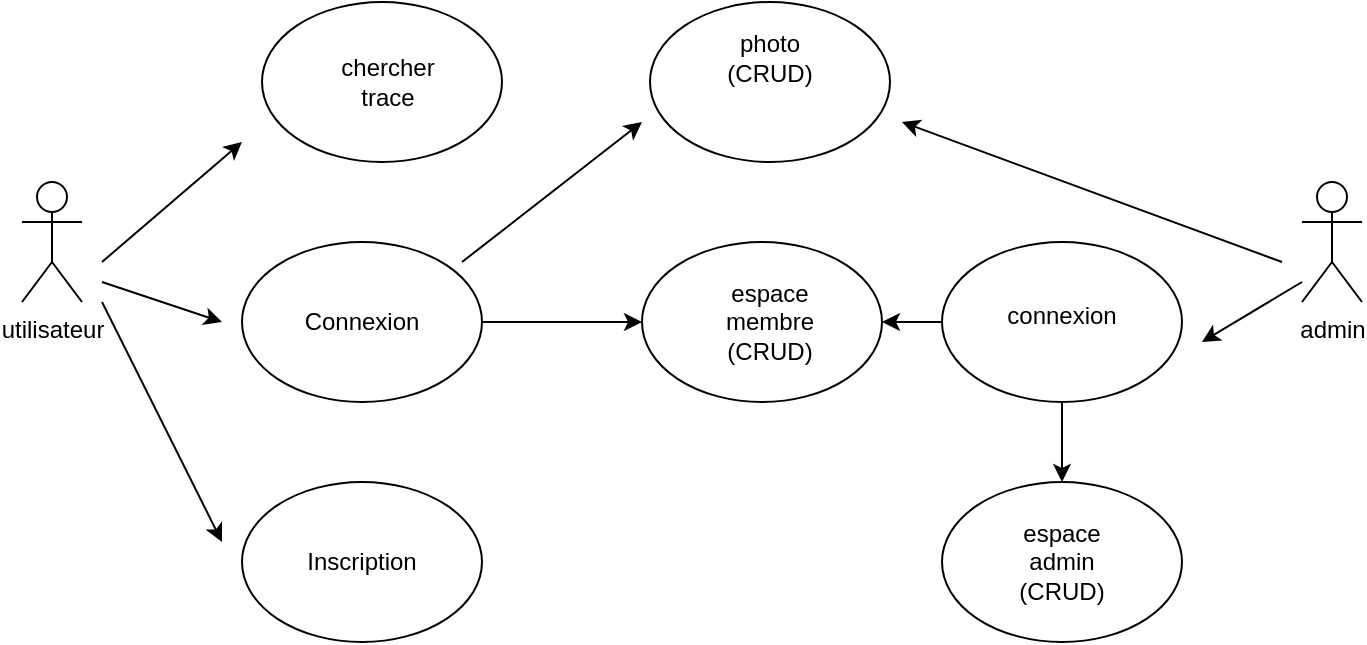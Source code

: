 <mxfile version="12.0.2" type="device" pages="1"><diagram id="fJ9rn1-OVQPhXE-bcAfk" name="Page-1"><mxGraphModel dx="1108" dy="446" grid="1" gridSize="10" guides="1" tooltips="1" connect="1" arrows="1" fold="1" page="1" pageScale="1" pageWidth="827" pageHeight="1169" math="0" shadow="0"><root><mxCell id="0"/><mxCell id="1" parent="0"/><mxCell id="CpZBEdffKt0rqJ8JgXBR-1" value="utilisateur" style="shape=umlActor;verticalLabelPosition=bottom;labelBackgroundColor=#ffffff;verticalAlign=top;html=1;outlineConnect=0;" vertex="1" parent="1"><mxGeometry x="90" y="130" width="30" height="60" as="geometry"/></mxCell><mxCell id="CpZBEdffKt0rqJ8JgXBR-20" value="" style="ellipse;whiteSpace=wrap;html=1;" vertex="1" parent="1"><mxGeometry x="210" y="40" width="120" height="80" as="geometry"/></mxCell><mxCell id="CpZBEdffKt0rqJ8JgXBR-9" value="" style="endArrow=classic;html=1;" edge="1" parent="1"><mxGeometry width="50" height="50" relative="1" as="geometry"><mxPoint x="130" y="170" as="sourcePoint"/><mxPoint x="200" y="110" as="targetPoint"/></mxGeometry></mxCell><mxCell id="CpZBEdffKt0rqJ8JgXBR-17" value="" style="edgeStyle=orthogonalEdgeStyle;rounded=0;orthogonalLoop=1;jettySize=auto;html=1;" edge="1" parent="1" source="CpZBEdffKt0rqJ8JgXBR-10" target="CpZBEdffKt0rqJ8JgXBR-16"><mxGeometry relative="1" as="geometry"/></mxCell><mxCell id="CpZBEdffKt0rqJ8JgXBR-10" value="" style="ellipse;whiteSpace=wrap;html=1;" vertex="1" parent="1"><mxGeometry x="200" y="160" width="120" height="80" as="geometry"/></mxCell><mxCell id="CpZBEdffKt0rqJ8JgXBR-16" value="" style="ellipse;whiteSpace=wrap;html=1;" vertex="1" parent="1"><mxGeometry x="400" y="160" width="120" height="80" as="geometry"/></mxCell><mxCell id="CpZBEdffKt0rqJ8JgXBR-11" value="Connexion" style="text;html=1;strokeColor=none;fillColor=none;align=center;verticalAlign=middle;whiteSpace=wrap;rounded=0;" vertex="1" parent="1"><mxGeometry x="240" y="190" width="40" height="20" as="geometry"/></mxCell><mxCell id="CpZBEdffKt0rqJ8JgXBR-12" value="" style="endArrow=classic;html=1;" edge="1" parent="1"><mxGeometry width="50" height="50" relative="1" as="geometry"><mxPoint x="130" y="180" as="sourcePoint"/><mxPoint x="190" y="200" as="targetPoint"/></mxGeometry></mxCell><mxCell id="CpZBEdffKt0rqJ8JgXBR-13" value="" style="ellipse;whiteSpace=wrap;html=1;" vertex="1" parent="1"><mxGeometry x="200" y="280" width="120" height="80" as="geometry"/></mxCell><mxCell id="CpZBEdffKt0rqJ8JgXBR-14" value="Inscription" style="text;html=1;strokeColor=none;fillColor=none;align=center;verticalAlign=middle;whiteSpace=wrap;rounded=0;" vertex="1" parent="1"><mxGeometry x="240" y="310" width="40" height="20" as="geometry"/></mxCell><mxCell id="CpZBEdffKt0rqJ8JgXBR-15" value="" style="endArrow=classic;html=1;" edge="1" parent="1"><mxGeometry width="50" height="50" relative="1" as="geometry"><mxPoint x="130" y="190" as="sourcePoint"/><mxPoint x="190" y="310" as="targetPoint"/></mxGeometry></mxCell><mxCell id="CpZBEdffKt0rqJ8JgXBR-18" value="espace membre&lt;br&gt;(CRUD)" style="text;html=1;strokeColor=none;fillColor=none;align=center;verticalAlign=middle;whiteSpace=wrap;rounded=0;" vertex="1" parent="1"><mxGeometry x="444" y="190" width="40" height="20" as="geometry"/></mxCell><mxCell id="CpZBEdffKt0rqJ8JgXBR-22" value="chercher&lt;br&gt;trace" style="text;html=1;strokeColor=none;fillColor=none;align=center;verticalAlign=middle;whiteSpace=wrap;rounded=0;" vertex="1" parent="1"><mxGeometry x="253" y="70" width="40" height="20" as="geometry"/></mxCell><mxCell id="CpZBEdffKt0rqJ8JgXBR-23" value="admin" style="shape=umlActor;verticalLabelPosition=bottom;labelBackgroundColor=#ffffff;verticalAlign=top;html=1;outlineConnect=0;" vertex="1" parent="1"><mxGeometry x="730" y="130" width="30" height="60" as="geometry"/></mxCell><mxCell id="CpZBEdffKt0rqJ8JgXBR-29" value="" style="ellipse;whiteSpace=wrap;html=1;" vertex="1" parent="1"><mxGeometry x="550" y="280" width="120" height="80" as="geometry"/></mxCell><mxCell id="CpZBEdffKt0rqJ8JgXBR-30" value="espace admin&lt;br&gt;(CRUD)" style="text;html=1;strokeColor=none;fillColor=none;align=center;verticalAlign=middle;whiteSpace=wrap;rounded=0;" vertex="1" parent="1"><mxGeometry x="590" y="310" width="40" height="20" as="geometry"/></mxCell><mxCell id="CpZBEdffKt0rqJ8JgXBR-31" value="" style="endArrow=classic;html=1;" edge="1" parent="1"><mxGeometry width="50" height="50" relative="1" as="geometry"><mxPoint x="730" y="180" as="sourcePoint"/><mxPoint x="680" y="210" as="targetPoint"/></mxGeometry></mxCell><mxCell id="CpZBEdffKt0rqJ8JgXBR-39" value="" style="edgeStyle=orthogonalEdgeStyle;rounded=0;orthogonalLoop=1;jettySize=auto;html=1;" edge="1" parent="1" source="CpZBEdffKt0rqJ8JgXBR-32"><mxGeometry relative="1" as="geometry"><mxPoint x="520" y="200" as="targetPoint"/></mxGeometry></mxCell><mxCell id="CpZBEdffKt0rqJ8JgXBR-32" value="" style="ellipse;whiteSpace=wrap;html=1;" vertex="1" parent="1"><mxGeometry x="550" y="160" width="120" height="80" as="geometry"/></mxCell><mxCell id="CpZBEdffKt0rqJ8JgXBR-33" value="connexion" style="text;html=1;strokeColor=none;fillColor=none;align=center;verticalAlign=middle;whiteSpace=wrap;rounded=0;" vertex="1" parent="1"><mxGeometry x="590" y="187" width="40" height="20" as="geometry"/></mxCell><mxCell id="CpZBEdffKt0rqJ8JgXBR-34" value="" style="endArrow=classic;html=1;entryX=0.5;entryY=0;entryDx=0;entryDy=0;exitX=0.5;exitY=1;exitDx=0;exitDy=0;" edge="1" parent="1" source="CpZBEdffKt0rqJ8JgXBR-32" target="CpZBEdffKt0rqJ8JgXBR-29"><mxGeometry width="50" height="50" relative="1" as="geometry"><mxPoint x="610" y="250" as="sourcePoint"/><mxPoint x="610" y="270" as="targetPoint"/></mxGeometry></mxCell><mxCell id="CpZBEdffKt0rqJ8JgXBR-35" value="" style="endArrow=classic;html=1;" edge="1" parent="1"><mxGeometry width="50" height="50" relative="1" as="geometry"><mxPoint x="720" y="170" as="sourcePoint"/><mxPoint x="530" y="100" as="targetPoint"/></mxGeometry></mxCell><mxCell id="CpZBEdffKt0rqJ8JgXBR-36" value="" style="endArrow=classic;html=1;" edge="1" parent="1"><mxGeometry width="50" height="50" relative="1" as="geometry"><mxPoint x="310" y="170" as="sourcePoint"/><mxPoint x="400" y="100" as="targetPoint"/></mxGeometry></mxCell><mxCell id="CpZBEdffKt0rqJ8JgXBR-37" value="" style="ellipse;whiteSpace=wrap;html=1;" vertex="1" parent="1"><mxGeometry x="404" y="40" width="120" height="80" as="geometry"/></mxCell><mxCell id="CpZBEdffKt0rqJ8JgXBR-38" value="photo&lt;br&gt;(CRUD)" style="text;html=1;strokeColor=none;fillColor=none;align=center;verticalAlign=middle;whiteSpace=wrap;rounded=0;" vertex="1" parent="1"><mxGeometry x="444" y="58" width="40" height="20" as="geometry"/></mxCell></root></mxGraphModel></diagram></mxfile>